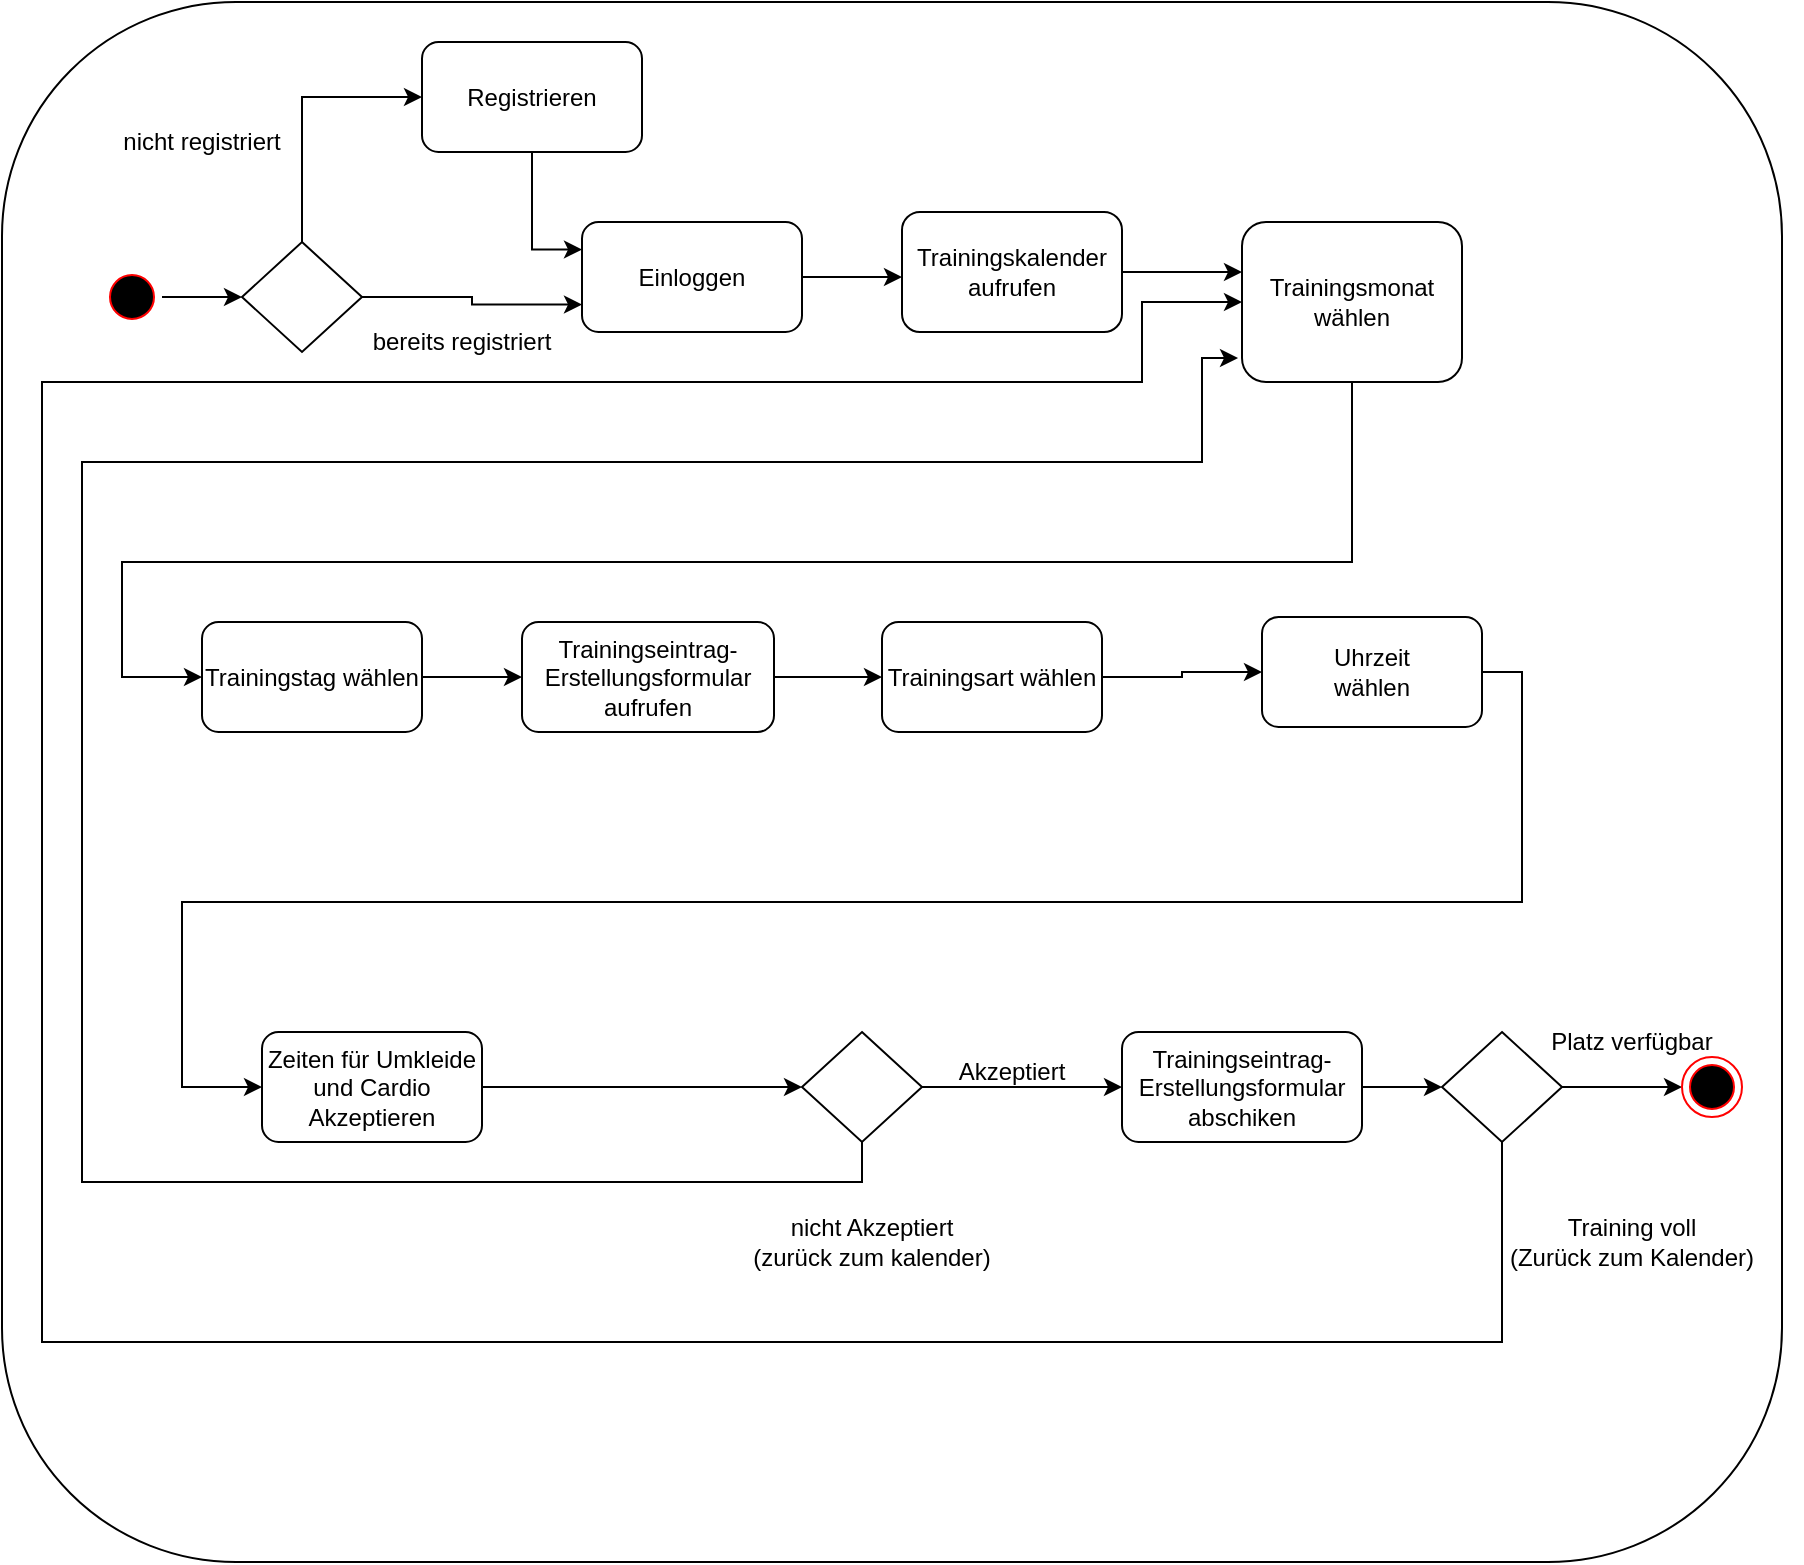 <mxfile version="13.6.5" type="device"><diagram id="KlsBogERJyuZS8X6DarO" name="Page-1"><mxGraphModel dx="1102" dy="575" grid="1" gridSize="10" guides="1" tooltips="1" connect="1" arrows="1" fold="1" page="1" pageScale="1" pageWidth="827" pageHeight="1169" math="0" shadow="0"><root><mxCell id="0"/><mxCell id="1" parent="0"/><mxCell id="BD36lEGvjcGjyZvf-TqO-1" value="" style="rounded=1;whiteSpace=wrap;html=1;" parent="1" vertex="1"><mxGeometry x="350" y="280" width="120" height="60" as="geometry"/></mxCell><mxCell id="BD36lEGvjcGjyZvf-TqO-2" value="" style="rounded=1;whiteSpace=wrap;html=1;" parent="1" vertex="1"><mxGeometry y="20" width="890" height="780" as="geometry"/></mxCell><mxCell id="MLSWXvwUCWesW4Jo9F8l-36" style="edgeStyle=orthogonalEdgeStyle;rounded=0;orthogonalLoop=1;jettySize=auto;html=1;" edge="1" parent="1" source="BD36lEGvjcGjyZvf-TqO-3" target="MLSWXvwUCWesW4Jo9F8l-20"><mxGeometry relative="1" as="geometry"/></mxCell><mxCell id="BD36lEGvjcGjyZvf-TqO-3" value="" style="ellipse;html=1;shape=startState;fillColor=#000000;strokeColor=#ff0000;" parent="1" vertex="1"><mxGeometry x="50" y="152.5" width="30" height="30" as="geometry"/></mxCell><mxCell id="MLSWXvwUCWesW4Jo9F8l-109" style="edgeStyle=orthogonalEdgeStyle;rounded=0;orthogonalLoop=1;jettySize=auto;html=1;entryX=0;entryY=0.5;entryDx=0;entryDy=0;" edge="1" parent="1" source="BD36lEGvjcGjyZvf-TqO-16" target="MLSWXvwUCWesW4Jo9F8l-41"><mxGeometry relative="1" as="geometry"/></mxCell><mxCell id="BD36lEGvjcGjyZvf-TqO-16" value="Trainingstag wählen" style="rounded=1;whiteSpace=wrap;html=1;" parent="1" vertex="1"><mxGeometry x="100" y="330" width="110" height="55" as="geometry"/></mxCell><mxCell id="MLSWXvwUCWesW4Jo9F8l-55" style="edgeStyle=orthogonalEdgeStyle;rounded=0;orthogonalLoop=1;jettySize=auto;html=1;entryX=0;entryY=0.5;entryDx=0;entryDy=0;" edge="1" parent="1" source="MLSWXvwUCWesW4Jo9F8l-1" target="BD36lEGvjcGjyZvf-TqO-16"><mxGeometry relative="1" as="geometry"><mxPoint x="69" y="361.08" as="targetPoint"/><Array as="points"><mxPoint x="675" y="300"/><mxPoint x="60" y="300"/><mxPoint x="60" y="358"/></Array></mxGeometry></mxCell><mxCell id="MLSWXvwUCWesW4Jo9F8l-1" value="Trainingsmonat wählen" style="rounded=1;whiteSpace=wrap;html=1;" vertex="1" parent="1"><mxGeometry x="620" y="130" width="110" height="80" as="geometry"/></mxCell><mxCell id="MLSWXvwUCWesW4Jo9F8l-26" style="edgeStyle=orthogonalEdgeStyle;rounded=0;orthogonalLoop=1;jettySize=auto;html=1;entryX=0;entryY=0.5;entryDx=0;entryDy=0;" edge="1" parent="1" source="MLSWXvwUCWesW4Jo9F8l-20" target="MLSWXvwUCWesW4Jo9F8l-25"><mxGeometry relative="1" as="geometry"><Array as="points"><mxPoint x="150" y="68"/></Array></mxGeometry></mxCell><mxCell id="MLSWXvwUCWesW4Jo9F8l-34" style="edgeStyle=orthogonalEdgeStyle;rounded=0;orthogonalLoop=1;jettySize=auto;html=1;entryX=0;entryY=0.75;entryDx=0;entryDy=0;" edge="1" parent="1" source="MLSWXvwUCWesW4Jo9F8l-20" target="MLSWXvwUCWesW4Jo9F8l-27"><mxGeometry relative="1" as="geometry"><Array as="points"><mxPoint x="235" y="168"/><mxPoint x="235" y="171"/></Array></mxGeometry></mxCell><mxCell id="MLSWXvwUCWesW4Jo9F8l-20" value="" style="rhombus;whiteSpace=wrap;html=1;" vertex="1" parent="1"><mxGeometry x="120" y="140" width="60" height="55" as="geometry"/></mxCell><mxCell id="MLSWXvwUCWesW4Jo9F8l-28" style="edgeStyle=orthogonalEdgeStyle;rounded=0;orthogonalLoop=1;jettySize=auto;html=1;entryX=0;entryY=0.25;entryDx=0;entryDy=0;" edge="1" parent="1" source="MLSWXvwUCWesW4Jo9F8l-25" target="MLSWXvwUCWesW4Jo9F8l-27"><mxGeometry relative="1" as="geometry"/></mxCell><mxCell id="MLSWXvwUCWesW4Jo9F8l-25" value="Registrieren" style="rounded=1;whiteSpace=wrap;html=1;" vertex="1" parent="1"><mxGeometry x="210" y="40" width="110" height="55" as="geometry"/></mxCell><mxCell id="MLSWXvwUCWesW4Jo9F8l-32" style="edgeStyle=orthogonalEdgeStyle;rounded=0;orthogonalLoop=1;jettySize=auto;html=1;" edge="1" parent="1" source="MLSWXvwUCWesW4Jo9F8l-27" target="MLSWXvwUCWesW4Jo9F8l-30"><mxGeometry relative="1" as="geometry"><Array as="points"><mxPoint x="440" y="158"/><mxPoint x="440" y="158"/></Array></mxGeometry></mxCell><mxCell id="MLSWXvwUCWesW4Jo9F8l-27" value="Einloggen" style="rounded=1;whiteSpace=wrap;html=1;" vertex="1" parent="1"><mxGeometry x="290" y="130" width="110" height="55" as="geometry"/></mxCell><mxCell id="MLSWXvwUCWesW4Jo9F8l-38" style="edgeStyle=orthogonalEdgeStyle;rounded=0;orthogonalLoop=1;jettySize=auto;html=1;" edge="1" parent="1" source="MLSWXvwUCWesW4Jo9F8l-30" target="MLSWXvwUCWesW4Jo9F8l-1"><mxGeometry relative="1" as="geometry"><Array as="points"><mxPoint x="610" y="155"/><mxPoint x="610" y="155"/></Array></mxGeometry></mxCell><mxCell id="MLSWXvwUCWesW4Jo9F8l-30" value="&lt;div&gt;Trainingskalender&lt;/div&gt;&lt;div&gt;aufrufen&lt;br&gt;&lt;/div&gt;" style="rounded=1;whiteSpace=wrap;html=1;" vertex="1" parent="1"><mxGeometry x="450" y="125" width="110" height="60" as="geometry"/></mxCell><mxCell id="MLSWXvwUCWesW4Jo9F8l-108" style="edgeStyle=orthogonalEdgeStyle;rounded=0;orthogonalLoop=1;jettySize=auto;html=1;" edge="1" parent="1" source="MLSWXvwUCWesW4Jo9F8l-41" target="MLSWXvwUCWesW4Jo9F8l-62"><mxGeometry relative="1" as="geometry"/></mxCell><mxCell id="MLSWXvwUCWesW4Jo9F8l-41" value="&lt;div&gt;Trainingseintrag-&lt;/div&gt;&lt;div&gt;Erstellungsformular&lt;/div&gt;&lt;div&gt;aufrufen&lt;br&gt;&lt;/div&gt;" style="rounded=1;whiteSpace=wrap;html=1;" vertex="1" parent="1"><mxGeometry x="260" y="330" width="126" height="55" as="geometry"/></mxCell><mxCell id="MLSWXvwUCWesW4Jo9F8l-47" value="bereits registriert" style="text;html=1;strokeColor=none;fillColor=none;align=center;verticalAlign=middle;whiteSpace=wrap;rounded=0;" vertex="1" parent="1"><mxGeometry x="170" y="170" width="120" height="40" as="geometry"/></mxCell><mxCell id="MLSWXvwUCWesW4Jo9F8l-49" value="nicht registriert" style="text;html=1;strokeColor=none;fillColor=none;align=center;verticalAlign=middle;whiteSpace=wrap;rounded=0;" vertex="1" parent="1"><mxGeometry x="40" y="70" width="120" height="40" as="geometry"/></mxCell><mxCell id="MLSWXvwUCWesW4Jo9F8l-69" style="edgeStyle=orthogonalEdgeStyle;rounded=0;orthogonalLoop=1;jettySize=auto;html=1;entryX=0;entryY=0.5;entryDx=0;entryDy=0;" edge="1" parent="1" source="MLSWXvwUCWesW4Jo9F8l-62" target="MLSWXvwUCWesW4Jo9F8l-63"><mxGeometry relative="1" as="geometry"><Array as="points"><mxPoint x="590" y="358"/><mxPoint x="590" y="355"/></Array></mxGeometry></mxCell><mxCell id="MLSWXvwUCWesW4Jo9F8l-62" value="Trainingsart wählen" style="rounded=1;whiteSpace=wrap;html=1;" vertex="1" parent="1"><mxGeometry x="440" y="330" width="110" height="55" as="geometry"/></mxCell><mxCell id="MLSWXvwUCWesW4Jo9F8l-63" value="&lt;div&gt;Uhrzeit&lt;/div&gt;&lt;div&gt;wählen&lt;br&gt;&lt;/div&gt;" style="rounded=1;whiteSpace=wrap;html=1;" vertex="1" parent="1"><mxGeometry x="630" y="327.5" width="110" height="55" as="geometry"/></mxCell><mxCell id="MLSWXvwUCWesW4Jo9F8l-79" style="edgeStyle=orthogonalEdgeStyle;rounded=0;orthogonalLoop=1;jettySize=auto;html=1;" edge="1" parent="1" source="MLSWXvwUCWesW4Jo9F8l-64" target="MLSWXvwUCWesW4Jo9F8l-70"><mxGeometry relative="1" as="geometry"/></mxCell><mxCell id="MLSWXvwUCWesW4Jo9F8l-64" value="&lt;div&gt;Zeiten für Umkleide&lt;/div&gt;&lt;div&gt;und Cardio&lt;/div&gt;&lt;div&gt;Akzeptieren&lt;br&gt;&lt;/div&gt;" style="rounded=1;whiteSpace=wrap;html=1;" vertex="1" parent="1"><mxGeometry x="130" y="535" width="110" height="55" as="geometry"/></mxCell><mxCell id="MLSWXvwUCWesW4Jo9F8l-92" style="edgeStyle=orthogonalEdgeStyle;rounded=0;orthogonalLoop=1;jettySize=auto;html=1;entryX=0;entryY=0.5;entryDx=0;entryDy=0;" edge="1" parent="1" source="MLSWXvwUCWesW4Jo9F8l-67" target="MLSWXvwUCWesW4Jo9F8l-91"><mxGeometry relative="1" as="geometry"/></mxCell><mxCell id="MLSWXvwUCWesW4Jo9F8l-67" value="&lt;div&gt;Trainingseintrag-&lt;/div&gt;&lt;div&gt;Erstellungsformular&lt;/div&gt;&lt;div&gt;abschiken&lt;br&gt;&lt;/div&gt;" style="rounded=1;whiteSpace=wrap;html=1;" vertex="1" parent="1"><mxGeometry x="560" y="535" width="120" height="55" as="geometry"/></mxCell><mxCell id="MLSWXvwUCWesW4Jo9F8l-72" style="edgeStyle=orthogonalEdgeStyle;rounded=0;orthogonalLoop=1;jettySize=auto;html=1;" edge="1" parent="1" source="MLSWXvwUCWesW4Jo9F8l-70" target="MLSWXvwUCWesW4Jo9F8l-67"><mxGeometry relative="1" as="geometry"/></mxCell><mxCell id="MLSWXvwUCWesW4Jo9F8l-88" style="edgeStyle=orthogonalEdgeStyle;rounded=0;orthogonalLoop=1;jettySize=auto;html=1;entryX=-0.018;entryY=0.85;entryDx=0;entryDy=0;entryPerimeter=0;" edge="1" parent="1" source="MLSWXvwUCWesW4Jo9F8l-70" target="MLSWXvwUCWesW4Jo9F8l-1"><mxGeometry relative="1" as="geometry"><mxPoint x="70" y="403.07" as="targetPoint"/><Array as="points"><mxPoint x="430" y="610"/><mxPoint x="40" y="610"/><mxPoint x="40" y="250"/><mxPoint x="600" y="250"/><mxPoint x="600" y="198"/></Array></mxGeometry></mxCell><mxCell id="MLSWXvwUCWesW4Jo9F8l-70" value="" style="rhombus;whiteSpace=wrap;html=1;" vertex="1" parent="1"><mxGeometry x="400" y="535" width="60" height="55" as="geometry"/></mxCell><mxCell id="MLSWXvwUCWesW4Jo9F8l-76" value="Akzeptiert" style="text;html=1;strokeColor=none;fillColor=none;align=center;verticalAlign=middle;whiteSpace=wrap;rounded=0;" vertex="1" parent="1"><mxGeometry x="445" y="535" width="120" height="40" as="geometry"/></mxCell><mxCell id="MLSWXvwUCWesW4Jo9F8l-89" value="&lt;div&gt;nicht Akzeptiert&lt;/div&gt;&lt;div&gt;(zurück zum kalender)&lt;br&gt;&lt;/div&gt;" style="text;html=1;strokeColor=none;fillColor=none;align=center;verticalAlign=middle;whiteSpace=wrap;rounded=0;" vertex="1" parent="1"><mxGeometry x="350" y="620" width="170" height="40" as="geometry"/></mxCell><mxCell id="MLSWXvwUCWesW4Jo9F8l-94" style="edgeStyle=orthogonalEdgeStyle;rounded=0;orthogonalLoop=1;jettySize=auto;html=1;entryX=0;entryY=0.5;entryDx=0;entryDy=0;" edge="1" parent="1" source="MLSWXvwUCWesW4Jo9F8l-91" target="MLSWXvwUCWesW4Jo9F8l-93"><mxGeometry relative="1" as="geometry"/></mxCell><mxCell id="MLSWXvwUCWesW4Jo9F8l-105" style="edgeStyle=orthogonalEdgeStyle;rounded=0;orthogonalLoop=1;jettySize=auto;html=1;entryX=0;entryY=0.5;entryDx=0;entryDy=0;" edge="1" parent="1" source="MLSWXvwUCWesW4Jo9F8l-91" target="MLSWXvwUCWesW4Jo9F8l-1"><mxGeometry relative="1" as="geometry"><mxPoint x="450" y="171" as="targetPoint"/><Array as="points"><mxPoint x="750" y="690"/><mxPoint x="20" y="690"/><mxPoint x="20" y="210"/><mxPoint x="570" y="210"/><mxPoint x="570" y="170"/></Array></mxGeometry></mxCell><mxCell id="MLSWXvwUCWesW4Jo9F8l-91" value="" style="rhombus;whiteSpace=wrap;html=1;" vertex="1" parent="1"><mxGeometry x="720" y="535" width="60" height="55" as="geometry"/></mxCell><mxCell id="MLSWXvwUCWesW4Jo9F8l-93" value="" style="ellipse;html=1;shape=endState;fillColor=#000000;strokeColor=#ff0000;" vertex="1" parent="1"><mxGeometry x="840" y="547.5" width="30" height="30" as="geometry"/></mxCell><mxCell id="MLSWXvwUCWesW4Jo9F8l-95" value="Platz verfügbar" style="text;html=1;strokeColor=none;fillColor=none;align=center;verticalAlign=middle;whiteSpace=wrap;rounded=0;" vertex="1" parent="1"><mxGeometry x="730" y="520" width="170" height="40" as="geometry"/></mxCell><mxCell id="MLSWXvwUCWesW4Jo9F8l-100" style="edgeStyle=orthogonalEdgeStyle;rounded=0;orthogonalLoop=1;jettySize=auto;html=1;entryX=0;entryY=0.5;entryDx=0;entryDy=0;exitX=1;exitY=0.5;exitDx=0;exitDy=0;" edge="1" parent="1" source="MLSWXvwUCWesW4Jo9F8l-63" target="MLSWXvwUCWesW4Jo9F8l-64"><mxGeometry relative="1" as="geometry"><mxPoint x="690" y="327.5" as="sourcePoint"/><Array as="points"><mxPoint x="760" y="355"/><mxPoint x="760" y="470"/><mxPoint x="90" y="470"/><mxPoint x="90" y="563"/></Array></mxGeometry></mxCell><mxCell id="MLSWXvwUCWesW4Jo9F8l-106" value="&lt;div&gt;Training voll&lt;/div&gt;&lt;div&gt;(Zurück zum Kalender)&lt;br&gt;&lt;/div&gt;" style="text;html=1;strokeColor=none;fillColor=none;align=center;verticalAlign=middle;whiteSpace=wrap;rounded=0;" vertex="1" parent="1"><mxGeometry x="730" y="620" width="170" height="40" as="geometry"/></mxCell></root></mxGraphModel></diagram></mxfile>